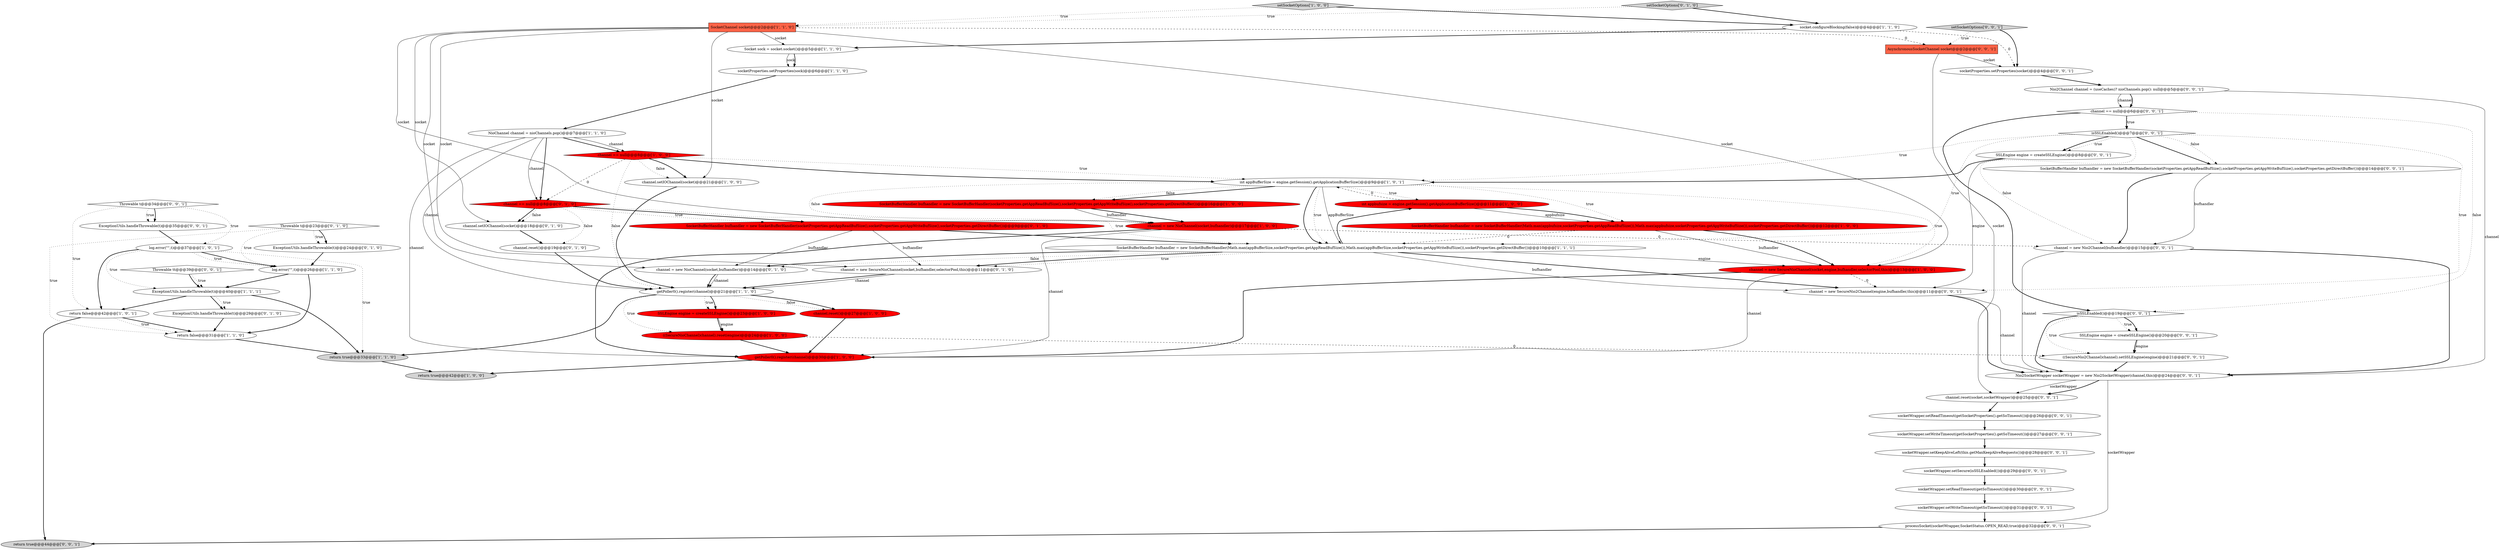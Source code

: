 digraph {
22 [style = filled, label = "Socket sock = socket.socket()@@@5@@@['1', '1', '0']", fillcolor = white, shape = ellipse image = "AAA0AAABBB1BBB"];
52 [style = filled, label = "socketWrapper.setWriteTimeout(getSocketProperties().getSoTimeout())@@@27@@@['0', '0', '1']", fillcolor = white, shape = ellipse image = "AAA0AAABBB3BBB"];
25 [style = filled, label = "return false@@@42@@@['1', '0', '1']", fillcolor = white, shape = ellipse image = "AAA0AAABBB1BBB"];
33 [style = filled, label = "Throwable t@@@23@@@['0', '1', '0']", fillcolor = white, shape = diamond image = "AAA0AAABBB2BBB"];
35 [style = filled, label = "SocketBufferHandler bufhandler = new SocketBufferHandler(socketProperties.getAppReadBufSize(),socketProperties.getAppWriteBufSize(),socketProperties.getDirectBuffer())@@@9@@@['0', '1', '0']", fillcolor = red, shape = ellipse image = "AAA1AAABBB2BBB"];
47 [style = filled, label = "channel == null@@@6@@@['0', '0', '1']", fillcolor = white, shape = diamond image = "AAA0AAABBB3BBB"];
49 [style = filled, label = "socketWrapper.setWriteTimeout(getSoTimeout())@@@31@@@['0', '0', '1']", fillcolor = white, shape = ellipse image = "AAA0AAABBB3BBB"];
51 [style = filled, label = "socketWrapper.setKeepAliveLeft(this.getMaxKeepAliveRequests())@@@28@@@['0', '0', '1']", fillcolor = white, shape = ellipse image = "AAA0AAABBB3BBB"];
27 [style = filled, label = "ExceptionUtils.handleThrowable(t)@@@24@@@['0', '1', '0']", fillcolor = white, shape = ellipse image = "AAA0AAABBB2BBB"];
9 [style = filled, label = "NioChannel channel = nioChannels.pop()@@@7@@@['1', '1', '0']", fillcolor = white, shape = ellipse image = "AAA0AAABBB1BBB"];
48 [style = filled, label = "SSLEngine engine = createSSLEngine()@@@8@@@['0', '0', '1']", fillcolor = white, shape = ellipse image = "AAA0AAABBB3BBB"];
11 [style = filled, label = "((SecureNioChannel)channel).reset(engine)@@@24@@@['1', '0', '0']", fillcolor = red, shape = ellipse image = "AAA1AAABBB1BBB"];
10 [style = filled, label = "SSLEngine engine = createSSLEngine()@@@23@@@['1', '0', '0']", fillcolor = red, shape = ellipse image = "AAA1AAABBB1BBB"];
3 [style = filled, label = "channel.reset()@@@27@@@['1', '0', '0']", fillcolor = red, shape = ellipse image = "AAA1AAABBB1BBB"];
56 [style = filled, label = "Nio2SocketWrapper socketWrapper = new Nio2SocketWrapper(channel,this)@@@24@@@['0', '0', '1']", fillcolor = white, shape = ellipse image = "AAA0AAABBB3BBB"];
16 [style = filled, label = "getPoller0().register(channel)@@@30@@@['1', '0', '0']", fillcolor = red, shape = ellipse image = "AAA1AAABBB1BBB"];
8 [style = filled, label = "setSocketOptions['1', '0', '0']", fillcolor = lightgray, shape = diamond image = "AAA0AAABBB1BBB"];
13 [style = filled, label = "log.error(\"\",t)@@@37@@@['1', '0', '1']", fillcolor = white, shape = ellipse image = "AAA0AAABBB1BBB"];
0 [style = filled, label = "channel == null@@@8@@@['1', '0', '0']", fillcolor = red, shape = diamond image = "AAA1AAABBB1BBB"];
4 [style = filled, label = "channel = new SecureNioChannel(socket,engine,bufhandler,selectorPool,this)@@@13@@@['1', '0', '0']", fillcolor = red, shape = ellipse image = "AAA1AAABBB1BBB"];
32 [style = filled, label = "channel = new NioChannel(socket,bufhandler)@@@14@@@['0', '1', '0']", fillcolor = white, shape = ellipse image = "AAA0AAABBB2BBB"];
23 [style = filled, label = "socket.configureBlocking(false)@@@4@@@['1', '1', '0']", fillcolor = white, shape = ellipse image = "AAA0AAABBB1BBB"];
36 [style = filled, label = "channel.reset()@@@19@@@['0', '1', '0']", fillcolor = white, shape = ellipse image = "AAA0AAABBB2BBB"];
37 [style = filled, label = "socketProperties.setProperties(socket)@@@4@@@['0', '0', '1']", fillcolor = white, shape = ellipse image = "AAA0AAABBB3BBB"];
43 [style = filled, label = "channel = new Nio2Channel(bufhandler)@@@15@@@['0', '0', '1']", fillcolor = white, shape = ellipse image = "AAA0AAABBB3BBB"];
44 [style = filled, label = "AsynchronousSocketChannel socket@@@2@@@['0', '0', '1']", fillcolor = tomato, shape = box image = "AAA0AAABBB3BBB"];
14 [style = filled, label = "ExceptionUtils.handleThrowable(t)@@@40@@@['1', '1', '1']", fillcolor = white, shape = ellipse image = "AAA0AAABBB1BBB"];
2 [style = filled, label = "return false@@@31@@@['1', '1', '0']", fillcolor = white, shape = ellipse image = "AAA0AAABBB1BBB"];
54 [style = filled, label = "SocketBufferHandler bufhandler = new SocketBufferHandler(socketProperties.getAppReadBufSize(),socketProperties.getAppWriteBufSize(),socketProperties.getDirectBuffer())@@@14@@@['0', '0', '1']", fillcolor = white, shape = ellipse image = "AAA0AAABBB3BBB"];
15 [style = filled, label = "int appbufsize = engine.getSession().getApplicationBufferSize()@@@11@@@['1', '0', '0']", fillcolor = red, shape = ellipse image = "AAA1AAABBB1BBB"];
1 [style = filled, label = "return true@@@33@@@['1', '1', '0']", fillcolor = lightgray, shape = ellipse image = "AAA0AAABBB1BBB"];
62 [style = filled, label = "isSSLEnabled()@@@7@@@['0', '0', '1']", fillcolor = white, shape = diamond image = "AAA0AAABBB3BBB"];
17 [style = filled, label = "socketProperties.setProperties(sock)@@@6@@@['1', '1', '0']", fillcolor = white, shape = ellipse image = "AAA0AAABBB1BBB"];
50 [style = filled, label = "socketWrapper.setReadTimeout(getSocketProperties().getSoTimeout())@@@26@@@['0', '0', '1']", fillcolor = white, shape = ellipse image = "AAA0AAABBB3BBB"];
6 [style = filled, label = "channel.setIOChannel(socket)@@@21@@@['1', '0', '0']", fillcolor = white, shape = ellipse image = "AAA0AAABBB1BBB"];
60 [style = filled, label = "SSLEngine engine = createSSLEngine()@@@20@@@['0', '0', '1']", fillcolor = white, shape = ellipse image = "AAA0AAABBB3BBB"];
24 [style = filled, label = "SocketBufferHandler bufhandler = new SocketBufferHandler(Math.max(appbufsize,socketProperties.getAppReadBufSize()),Math.max(appbufsize,socketProperties.getAppWriteBufSize()),socketProperties.getDirectBuffer())@@@12@@@['1', '0', '0']", fillcolor = red, shape = ellipse image = "AAA1AAABBB1BBB"];
59 [style = filled, label = "channel = new SecureNio2Channel(engine,bufhandler,this)@@@11@@@['0', '0', '1']", fillcolor = white, shape = ellipse image = "AAA0AAABBB3BBB"];
53 [style = filled, label = "ExceptionUtils.handleThrowable(t)@@@35@@@['0', '0', '1']", fillcolor = white, shape = ellipse image = "AAA0AAABBB3BBB"];
12 [style = filled, label = "int appBufferSize = engine.getSession().getApplicationBufferSize()@@@9@@@['1', '0', '1']", fillcolor = white, shape = ellipse image = "AAA0AAABBB1BBB"];
41 [style = filled, label = "Nio2Channel channel = (useCaches)? nioChannels.pop(): null@@@5@@@['0', '0', '1']", fillcolor = white, shape = ellipse image = "AAA0AAABBB3BBB"];
61 [style = filled, label = "Throwable tt@@@39@@@['0', '0', '1']", fillcolor = white, shape = diamond image = "AAA0AAABBB3BBB"];
46 [style = filled, label = "socketWrapper.setSecure(isSSLEnabled())@@@29@@@['0', '0', '1']", fillcolor = white, shape = ellipse image = "AAA0AAABBB3BBB"];
42 [style = filled, label = "channel.reset(socket,socketWrapper)@@@25@@@['0', '0', '1']", fillcolor = white, shape = ellipse image = "AAA0AAABBB3BBB"];
19 [style = filled, label = "SocketChannel socket@@@2@@@['1', '1', '0']", fillcolor = tomato, shape = box image = "AAA0AAABBB1BBB"];
31 [style = filled, label = "channel.setIOChannel(socket)@@@18@@@['0', '1', '0']", fillcolor = white, shape = ellipse image = "AAA0AAABBB2BBB"];
21 [style = filled, label = "log.error(\"\",t)@@@26@@@['1', '1', '0']", fillcolor = white, shape = ellipse image = "AAA0AAABBB1BBB"];
30 [style = filled, label = "ExceptionUtils.handleThrowable(t)@@@29@@@['0', '1', '0']", fillcolor = white, shape = ellipse image = "AAA0AAABBB2BBB"];
26 [style = filled, label = "return true@@@42@@@['1', '0', '0']", fillcolor = lightgray, shape = ellipse image = "AAA0AAABBB1BBB"];
40 [style = filled, label = "isSSLEnabled()@@@19@@@['0', '0', '1']", fillcolor = white, shape = diamond image = "AAA0AAABBB3BBB"];
29 [style = filled, label = "channel = new SecureNioChannel(socket,bufhandler,selectorPool,this)@@@11@@@['0', '1', '0']", fillcolor = white, shape = ellipse image = "AAA0AAABBB2BBB"];
38 [style = filled, label = "setSocketOptions['0', '0', '1']", fillcolor = lightgray, shape = diamond image = "AAA0AAABBB3BBB"];
55 [style = filled, label = "return true@@@44@@@['0', '0', '1']", fillcolor = lightgray, shape = ellipse image = "AAA0AAABBB3BBB"];
5 [style = filled, label = "SocketBufferHandler bufhandler = new SocketBufferHandler(socketProperties.getAppReadBufSize(),socketProperties.getAppWriteBufSize(),socketProperties.getDirectBuffer())@@@16@@@['1', '0', '0']", fillcolor = red, shape = ellipse image = "AAA1AAABBB1BBB"];
57 [style = filled, label = "Throwable t@@@34@@@['0', '0', '1']", fillcolor = white, shape = diamond image = "AAA0AAABBB3BBB"];
20 [style = filled, label = "getPoller0().register(channel)@@@21@@@['1', '1', '0']", fillcolor = white, shape = ellipse image = "AAA0AAABBB1BBB"];
18 [style = filled, label = "SocketBufferHandler bufhandler = new SocketBufferHandler(Math.max(appBufferSize,socketProperties.getAppReadBufSize()),Math.max(appBufferSize,socketProperties.getAppWriteBufSize()),socketProperties.getDirectBuffer())@@@10@@@['1', '1', '1']", fillcolor = white, shape = ellipse image = "AAA0AAABBB1BBB"];
39 [style = filled, label = "socketWrapper.setReadTimeout(getSoTimeout())@@@30@@@['0', '0', '1']", fillcolor = white, shape = ellipse image = "AAA0AAABBB3BBB"];
58 [style = filled, label = "processSocket(socketWrapper,SocketStatus.OPEN_READ,true)@@@32@@@['0', '0', '1']", fillcolor = white, shape = ellipse image = "AAA0AAABBB3BBB"];
28 [style = filled, label = "setSocketOptions['0', '1', '0']", fillcolor = lightgray, shape = diamond image = "AAA0AAABBB2BBB"];
7 [style = filled, label = "channel = new NioChannel(socket,bufhandler)@@@17@@@['1', '0', '0']", fillcolor = red, shape = ellipse image = "AAA1AAABBB1BBB"];
34 [style = filled, label = "channel == null@@@8@@@['0', '1', '0']", fillcolor = red, shape = diamond image = "AAA1AAABBB2BBB"];
45 [style = filled, label = "((SecureNio2Channel)channel).setSSLEngine(engine)@@@21@@@['0', '0', '1']", fillcolor = white, shape = ellipse image = "AAA0AAABBB3BBB"];
62->54 [style = dotted, label="false"];
0->12 [style = dotted, label="true"];
14->25 [style = bold, label=""];
12->5 [style = bold, label=""];
20->11 [style = dotted, label="true"];
15->24 [style = solid, label="appbufsize"];
0->20 [style = dotted, label="false"];
62->54 [style = bold, label=""];
17->9 [style = bold, label=""];
62->43 [style = dotted, label="false"];
7->16 [style = solid, label="channel"];
32->20 [style = solid, label="channel"];
12->15 [style = dotted, label="true"];
28->19 [style = dotted, label="true"];
3->16 [style = bold, label=""];
9->20 [style = solid, label="channel"];
36->20 [style = bold, label=""];
9->16 [style = solid, label="channel"];
21->2 [style = bold, label=""];
48->12 [style = bold, label=""];
23->22 [style = bold, label=""];
35->32 [style = solid, label="bufhandler"];
56->42 [style = solid, label="socketWrapper"];
13->21 [style = dotted, label="true"];
39->49 [style = bold, label=""];
7->16 [style = bold, label=""];
12->18 [style = bold, label=""];
33->2 [style = dotted, label="true"];
18->32 [style = bold, label=""];
0->34 [style = dashed, label="0"];
62->48 [style = dotted, label="true"];
33->27 [style = dotted, label="true"];
32->20 [style = bold, label=""];
19->6 [style = solid, label="socket"];
4->16 [style = bold, label=""];
44->42 [style = solid, label="socket"];
10->11 [style = bold, label=""];
11->16 [style = bold, label=""];
13->25 [style = bold, label=""];
35->18 [style = bold, label=""];
14->30 [style = bold, label=""];
8->23 [style = bold, label=""];
12->7 [style = dotted, label="false"];
20->3 [style = dotted, label="false"];
57->25 [style = dotted, label="true"];
49->58 [style = bold, label=""];
34->18 [style = dotted, label="true"];
25->55 [style = bold, label=""];
18->15 [style = bold, label=""];
54->43 [style = solid, label="bufhandler"];
16->26 [style = bold, label=""];
7->43 [style = dashed, label="0"];
34->31 [style = bold, label=""];
12->18 [style = dotted, label="true"];
20->3 [style = bold, label=""];
18->32 [style = dotted, label="false"];
46->39 [style = bold, label=""];
33->27 [style = bold, label=""];
25->2 [style = bold, label=""];
35->29 [style = solid, label="bufhandler"];
22->17 [style = solid, label="sock"];
29->20 [style = bold, label=""];
56->58 [style = solid, label="socketWrapper"];
18->59 [style = solid, label="bufhandler"];
38->37 [style = bold, label=""];
12->18 [style = solid, label="appBufferSize"];
20->10 [style = dotted, label="true"];
18->4 [style = solid, label="engine"];
22->17 [style = bold, label=""];
62->48 [style = bold, label=""];
5->7 [style = bold, label=""];
45->56 [style = bold, label=""];
12->4 [style = dotted, label="true"];
34->35 [style = bold, label=""];
4->59 [style = dashed, label="0"];
52->51 [style = bold, label=""];
59->56 [style = bold, label=""];
47->40 [style = dotted, label="false"];
44->37 [style = solid, label="socket"];
57->53 [style = bold, label=""];
8->19 [style = dotted, label="true"];
18->29 [style = dotted, label="true"];
41->47 [style = solid, label="channel"];
61->14 [style = dotted, label="true"];
19->7 [style = solid, label="socket"];
34->36 [style = dotted, label="false"];
34->31 [style = dotted, label="false"];
62->59 [style = dotted, label="true"];
15->12 [style = dashed, label="0"];
40->56 [style = bold, label=""];
47->40 [style = bold, label=""];
0->6 [style = dotted, label="false"];
48->59 [style = solid, label="engine"];
19->22 [style = solid, label="socket"];
2->1 [style = bold, label=""];
19->31 [style = solid, label="socket"];
0->12 [style = bold, label=""];
37->41 [style = bold, label=""];
54->43 [style = bold, label=""];
19->4 [style = solid, label="socket"];
5->7 [style = solid, label="bufhandler"];
31->36 [style = bold, label=""];
9->0 [style = solid, label="channel"];
38->44 [style = dotted, label="true"];
18->59 [style = bold, label=""];
20->1 [style = bold, label=""];
23->37 [style = dashed, label="0"];
19->32 [style = solid, label="socket"];
47->62 [style = bold, label=""];
41->56 [style = solid, label="channel"];
6->20 [style = bold, label=""];
14->30 [style = dotted, label="true"];
24->4 [style = solid, label="bufhandler"];
57->53 [style = dotted, label="true"];
33->21 [style = dotted, label="true"];
34->35 [style = dotted, label="true"];
29->20 [style = solid, label="channel"];
43->56 [style = solid, label="channel"];
28->23 [style = bold, label=""];
19->29 [style = solid, label="socket"];
12->24 [style = dotted, label="true"];
41->47 [style = bold, label=""];
60->45 [style = solid, label="engine"];
13->14 [style = dotted, label="true"];
25->2 [style = dotted, label="true"];
27->21 [style = bold, label=""];
57->13 [style = dotted, label="true"];
53->13 [style = bold, label=""];
21->14 [style = bold, label=""];
4->16 [style = solid, label="channel"];
9->34 [style = solid, label="channel"];
24->18 [style = dashed, label="0"];
42->50 [style = bold, label=""];
9->0 [style = bold, label=""];
0->6 [style = bold, label=""];
47->62 [style = dotted, label="true"];
40->60 [style = dotted, label="true"];
62->12 [style = dotted, label="true"];
62->18 [style = dotted, label="true"];
58->55 [style = bold, label=""];
10->11 [style = solid, label="engine"];
1->26 [style = bold, label=""];
50->52 [style = bold, label=""];
51->46 [style = bold, label=""];
14->1 [style = bold, label=""];
56->42 [style = bold, label=""];
12->5 [style = dotted, label="false"];
20->10 [style = bold, label=""];
60->45 [style = bold, label=""];
19->44 [style = dashed, label="0"];
13->1 [style = dotted, label="true"];
18->29 [style = bold, label=""];
24->4 [style = bold, label=""];
61->14 [style = bold, label=""];
15->24 [style = bold, label=""];
59->56 [style = solid, label="channel"];
40->45 [style = dotted, label="true"];
30->2 [style = bold, label=""];
40->60 [style = bold, label=""];
13->21 [style = bold, label=""];
43->56 [style = bold, label=""];
11->45 [style = dashed, label="0"];
9->34 [style = bold, label=""];
}
